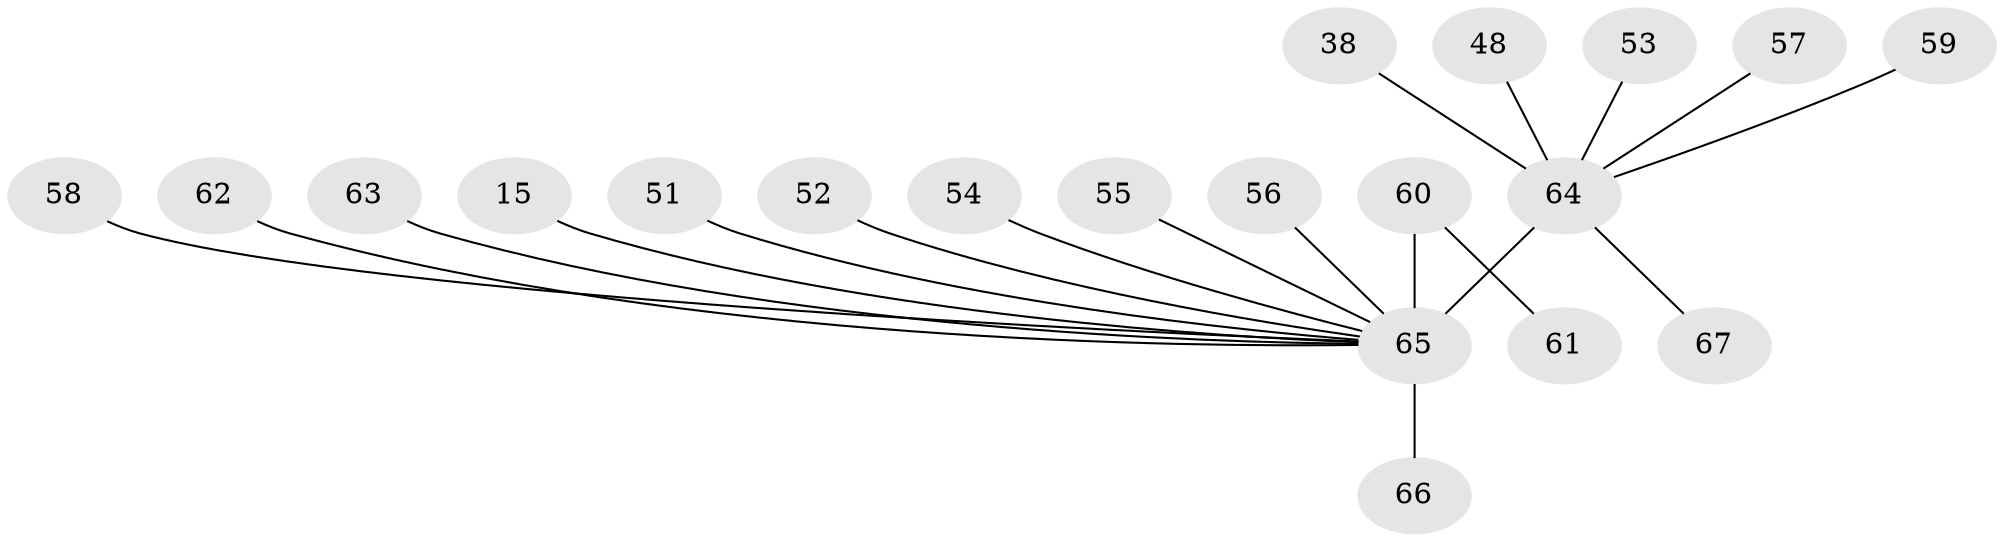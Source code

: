 // original degree distribution, {6: 0.04477611940298507, 8: 0.029850746268656716, 4: 0.04477611940298507, 7: 0.05970149253731343, 9: 0.029850746268656716, 3: 0.05970149253731343, 2: 0.19402985074626866, 5: 0.014925373134328358, 1: 0.5223880597014925}
// Generated by graph-tools (version 1.1) at 2025/58/03/04/25 21:58:24]
// undirected, 20 vertices, 19 edges
graph export_dot {
graph [start="1"]
  node [color=gray90,style=filled];
  15 [super="+13"];
  38;
  48 [super="+24"];
  51;
  52 [super="+43"];
  53 [super="+40"];
  54;
  55 [super="+23"];
  56;
  57 [super="+16"];
  58;
  59;
  60 [super="+33+47+36"];
  61 [super="+32"];
  62;
  63;
  64 [super="+3+12+19+20+22+46"];
  65 [super="+11+28+35+37+39+41+42+45+50+27+44"];
  66;
  67;
  15 -- 65 [weight=4];
  38 -- 64 [weight=2];
  48 -- 64;
  51 -- 65;
  52 -- 65;
  53 -- 64;
  54 -- 65;
  55 -- 65 [weight=2];
  56 -- 65;
  57 -- 64;
  58 -- 65;
  59 -- 64;
  60 -- 65 [weight=5];
  60 -- 61;
  62 -- 65;
  63 -- 65;
  64 -- 67;
  64 -- 65 [weight=11];
  65 -- 66;
}

